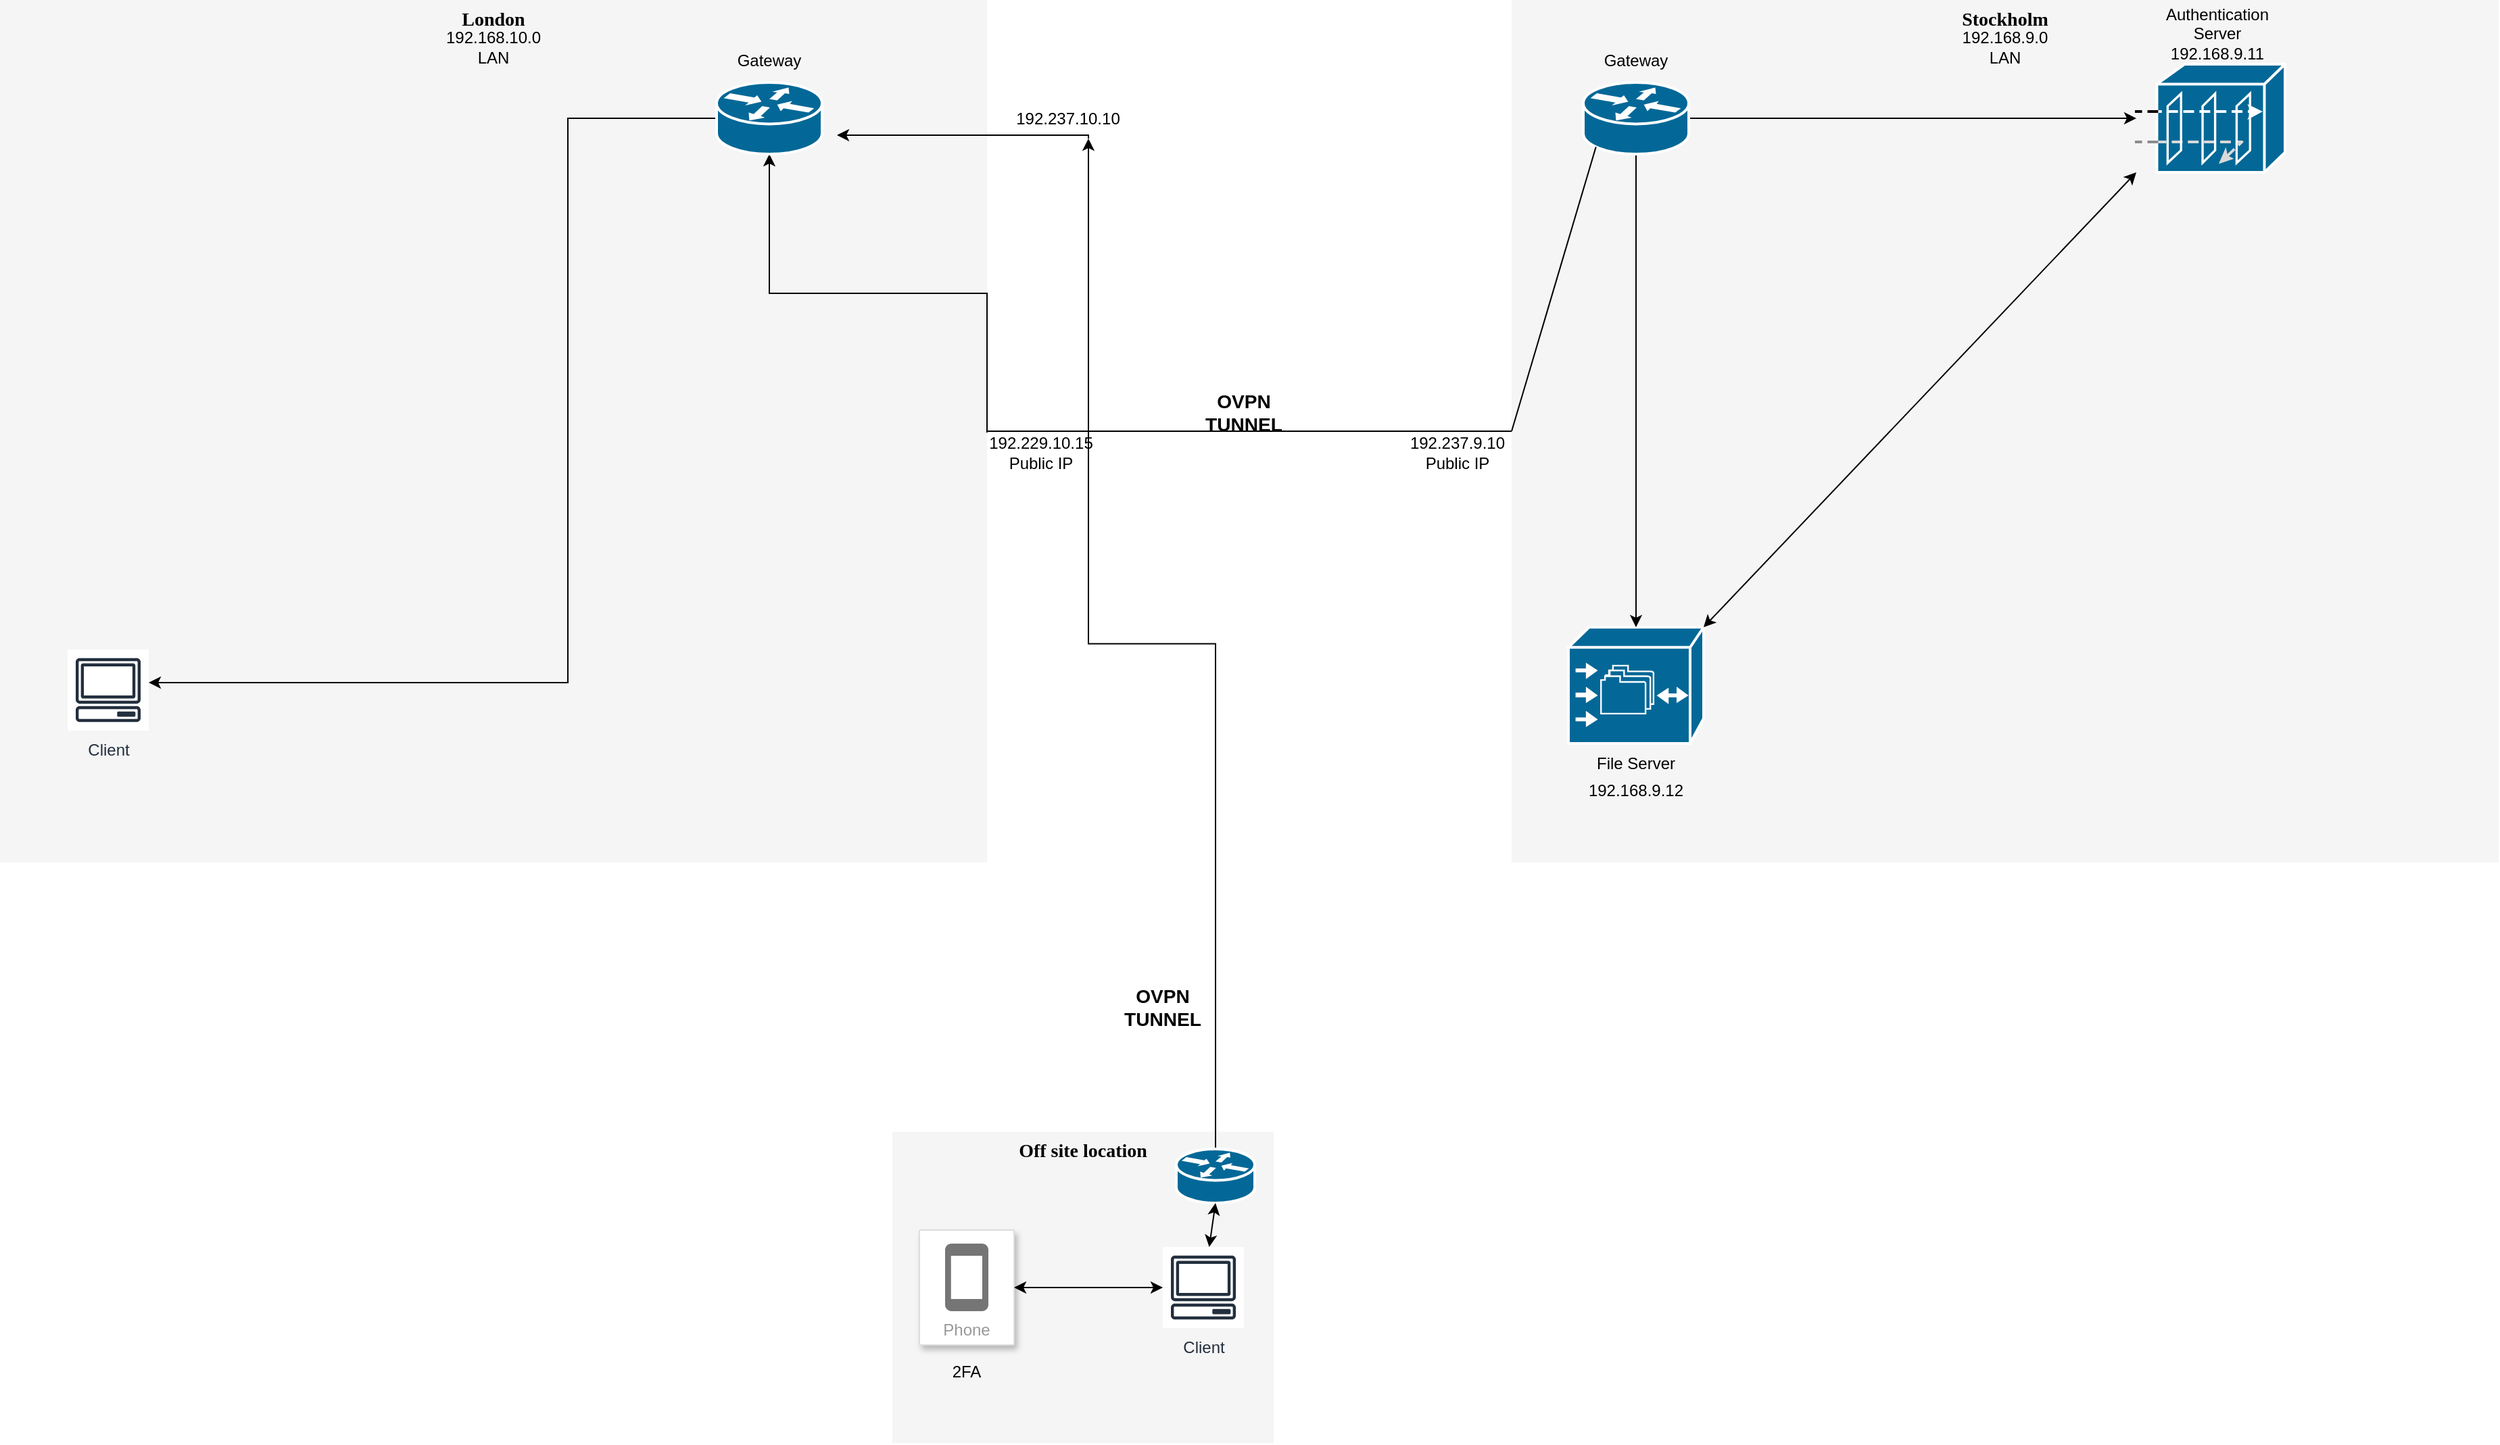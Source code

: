 <mxfile version="16.5.3" type="github">
  <diagram name="Page-1" id="c37626ed-c26b-45fb-9056-f9ebc6bb27b6">
    <mxGraphModel dx="265" dy="644" grid="1" gridSize="10" guides="1" tooltips="1" connect="1" arrows="1" fold="1" page="1" pageScale="1" pageWidth="1100" pageHeight="850" background="none" math="0" shadow="0">
      <root>
        <mxCell id="0" />
        <mxCell id="1" parent="0" />
        <mxCell id="N28YlUNtLmQZ9LZBREEU-2" value="Stockholm" style="whiteSpace=wrap;html=1;rounded=0;shadow=0;comic=0;strokeWidth=1;fontFamily=Verdana;fontSize=14;fillColor=#f5f5f5;strokeColor=none;fontStyle=1;verticalAlign=top;" parent="1" vertex="1">
          <mxGeometry x="2218" y="120" width="730" height="638" as="geometry" />
        </mxCell>
        <mxCell id="1c7a67bf8fd3230f-20" value="" style="shape=mxgraph.cisco.storage.cisco_file_engine;html=1;dashed=0;fillColor=#036897;strokeColor=#ffffff;strokeWidth=2;verticalLabelPosition=bottom;verticalAlign=top;rounded=0;shadow=0;comic=0;fontFamily=Verdana;fontSize=12;" parent="1" vertex="1">
          <mxGeometry x="2260" y="584" width="100" height="86" as="geometry" />
        </mxCell>
        <mxCell id="N28YlUNtLmQZ9LZBREEU-1" value="London" style="whiteSpace=wrap;html=1;rounded=0;shadow=0;comic=0;strokeWidth=1;fontFamily=Verdana;fontSize=14;fillColor=#f5f5f5;strokeColor=none;fontStyle=1;verticalAlign=top;" parent="1" vertex="1">
          <mxGeometry x="1100" y="120" width="730" height="638" as="geometry" />
        </mxCell>
        <mxCell id="N28YlUNtLmQZ9LZBREEU-7" value="" style="endArrow=none;html=1;rounded=0;exitX=1;exitY=0.5;exitDx=0;exitDy=0;entryX=0;entryY=0.5;entryDx=0;entryDy=0;" parent="1" source="N28YlUNtLmQZ9LZBREEU-1" target="N28YlUNtLmQZ9LZBREEU-2" edge="1">
          <mxGeometry width="50" height="50" relative="1" as="geometry">
            <mxPoint x="1980" y="570" as="sourcePoint" />
            <mxPoint x="2030" y="520" as="targetPoint" />
          </mxGeometry>
        </mxCell>
        <mxCell id="N28YlUNtLmQZ9LZBREEU-8" value="&lt;h3&gt;OVPN TUNNEL&lt;/h3&gt;" style="text;html=1;strokeColor=none;fillColor=none;align=center;verticalAlign=middle;whiteSpace=wrap;rounded=0;" parent="1" vertex="1">
          <mxGeometry x="1990" y="410" width="60" height="30" as="geometry" />
        </mxCell>
        <mxCell id="N28YlUNtLmQZ9LZBREEU-9" value="192.237.9.10&lt;br&gt;Public IP" style="text;html=1;strokeColor=none;fillColor=none;align=center;verticalAlign=middle;whiteSpace=wrap;rounded=0;" parent="1" vertex="1">
          <mxGeometry x="2138" y="440" width="80" height="30" as="geometry" />
        </mxCell>
        <mxCell id="N28YlUNtLmQZ9LZBREEU-46" style="edgeStyle=orthogonalEdgeStyle;rounded=0;orthogonalLoop=1;jettySize=auto;html=1;exitX=0;exitY=0;exitDx=0;exitDy=0;" parent="1" source="N28YlUNtLmQZ9LZBREEU-10" target="N28YlUNtLmQZ9LZBREEU-36" edge="1">
          <mxGeometry relative="1" as="geometry" />
        </mxCell>
        <mxCell id="N28YlUNtLmQZ9LZBREEU-10" value="192.229.10.15&lt;br&gt;Public IP" style="text;html=1;strokeColor=none;fillColor=none;align=center;verticalAlign=middle;whiteSpace=wrap;rounded=0;" parent="1" vertex="1">
          <mxGeometry x="1830" y="440" width="80" height="30" as="geometry" />
        </mxCell>
        <mxCell id="N28YlUNtLmQZ9LZBREEU-13" value="File Server" style="text;html=1;strokeColor=none;fillColor=none;align=center;verticalAlign=middle;whiteSpace=wrap;rounded=0;" parent="1" vertex="1">
          <mxGeometry x="2280" y="670" width="60" height="30" as="geometry" />
        </mxCell>
        <mxCell id="N28YlUNtLmQZ9LZBREEU-33" style="edgeStyle=orthogonalEdgeStyle;rounded=0;orthogonalLoop=1;jettySize=auto;html=1;entryX=0;entryY=0.5;entryDx=0;entryDy=0;entryPerimeter=0;" parent="1" source="N28YlUNtLmQZ9LZBREEU-14" target="N28YlUNtLmQZ9LZBREEU-18" edge="1">
          <mxGeometry relative="1" as="geometry" />
        </mxCell>
        <mxCell id="N28YlUNtLmQZ9LZBREEU-34" style="edgeStyle=orthogonalEdgeStyle;rounded=0;orthogonalLoop=1;jettySize=auto;html=1;exitX=0.12;exitY=0.9;exitDx=0;exitDy=0;exitPerimeter=0;entryX=0.5;entryY=0;entryDx=0;entryDy=0;entryPerimeter=0;" parent="1" source="N28YlUNtLmQZ9LZBREEU-14" target="1c7a67bf8fd3230f-20" edge="1">
          <mxGeometry relative="1" as="geometry">
            <Array as="points">
              <mxPoint x="2310" y="229" />
            </Array>
          </mxGeometry>
        </mxCell>
        <mxCell id="N28YlUNtLmQZ9LZBREEU-14" value="" style="shape=mxgraph.cisco.routers.router;sketch=0;html=1;pointerEvents=1;dashed=0;fillColor=#036897;strokeColor=#ffffff;strokeWidth=2;verticalLabelPosition=bottom;verticalAlign=top;align=center;outlineConnect=0;" parent="1" vertex="1">
          <mxGeometry x="2271" y="181" width="78" height="53" as="geometry" />
        </mxCell>
        <mxCell id="N28YlUNtLmQZ9LZBREEU-15" value="Gateway" style="text;html=1;strokeColor=none;fillColor=none;align=center;verticalAlign=middle;whiteSpace=wrap;rounded=0;" parent="1" vertex="1">
          <mxGeometry x="2280" y="150" width="60" height="30" as="geometry" />
        </mxCell>
        <mxCell id="N28YlUNtLmQZ9LZBREEU-18" value="" style="shape=mxgraph.cisco.security.guard;sketch=0;html=1;pointerEvents=1;dashed=0;fillColor=#036897;strokeColor=#ffffff;strokeWidth=2;verticalLabelPosition=bottom;verticalAlign=top;align=center;outlineConnect=0;" parent="1" vertex="1">
          <mxGeometry x="2680" y="167.5" width="110" height="80" as="geometry" />
        </mxCell>
        <mxCell id="N28YlUNtLmQZ9LZBREEU-19" value="Authentication&lt;br&gt;Server&lt;br&gt;192.168.9.11" style="text;html=1;strokeColor=none;fillColor=none;align=center;verticalAlign=middle;whiteSpace=wrap;rounded=0;" parent="1" vertex="1">
          <mxGeometry x="2710" y="130" width="60" height="30" as="geometry" />
        </mxCell>
        <mxCell id="N28YlUNtLmQZ9LZBREEU-24" value="" style="endArrow=classic;startArrow=classic;html=1;rounded=0;exitX=1;exitY=0;exitDx=0;exitDy=0;exitPerimeter=0;entryX=0;entryY=1;entryDx=0;entryDy=0;entryPerimeter=0;" parent="1" source="1c7a67bf8fd3230f-20" target="N28YlUNtLmQZ9LZBREEU-18" edge="1">
          <mxGeometry width="50" height="50" relative="1" as="geometry">
            <mxPoint x="2370" y="560" as="sourcePoint" />
            <mxPoint x="2420" y="510" as="targetPoint" />
          </mxGeometry>
        </mxCell>
        <mxCell id="N28YlUNtLmQZ9LZBREEU-26" value="192.168.9.0&lt;br&gt;LAN" style="text;html=1;strokeColor=none;fillColor=none;align=center;verticalAlign=middle;whiteSpace=wrap;rounded=0;" parent="1" vertex="1">
          <mxGeometry x="2543" y="140" width="80" height="30" as="geometry" />
        </mxCell>
        <mxCell id="N28YlUNtLmQZ9LZBREEU-27" value="192.168.9.12" style="text;html=1;strokeColor=none;fillColor=none;align=center;verticalAlign=middle;whiteSpace=wrap;rounded=0;" parent="1" vertex="1">
          <mxGeometry x="2270" y="690" width="80" height="30" as="geometry" />
        </mxCell>
        <mxCell id="N28YlUNtLmQZ9LZBREEU-29" value="" style="endArrow=none;html=1;rounded=0;exitX=0;exitY=0.5;exitDx=0;exitDy=0;entryX=0.12;entryY=0.9;entryDx=0;entryDy=0;entryPerimeter=0;" parent="1" source="N28YlUNtLmQZ9LZBREEU-2" target="N28YlUNtLmQZ9LZBREEU-14" edge="1">
          <mxGeometry width="50" height="50" relative="1" as="geometry">
            <mxPoint x="2080" y="370" as="sourcePoint" />
            <mxPoint x="2130" y="320" as="targetPoint" />
          </mxGeometry>
        </mxCell>
        <mxCell id="N28YlUNtLmQZ9LZBREEU-50" style="edgeStyle=orthogonalEdgeStyle;rounded=0;orthogonalLoop=1;jettySize=auto;html=1;exitX=0;exitY=0.5;exitDx=0;exitDy=0;exitPerimeter=0;" parent="1" source="N28YlUNtLmQZ9LZBREEU-36" edge="1">
          <mxGeometry relative="1" as="geometry">
            <mxPoint x="1210" y="625" as="targetPoint" />
            <Array as="points">
              <mxPoint x="1520" y="208" />
              <mxPoint x="1520" y="625" />
            </Array>
          </mxGeometry>
        </mxCell>
        <mxCell id="N28YlUNtLmQZ9LZBREEU-36" value="" style="shape=mxgraph.cisco.routers.router;sketch=0;html=1;pointerEvents=1;dashed=0;fillColor=#036897;strokeColor=#ffffff;strokeWidth=2;verticalLabelPosition=bottom;verticalAlign=top;align=center;outlineConnect=0;" parent="1" vertex="1">
          <mxGeometry x="1630" y="181" width="78" height="53" as="geometry" />
        </mxCell>
        <mxCell id="N28YlUNtLmQZ9LZBREEU-37" value="Gateway" style="text;html=1;strokeColor=none;fillColor=none;align=center;verticalAlign=middle;whiteSpace=wrap;rounded=0;" parent="1" vertex="1">
          <mxGeometry x="1639" y="150" width="60" height="30" as="geometry" />
        </mxCell>
        <mxCell id="N28YlUNtLmQZ9LZBREEU-51" style="edgeStyle=orthogonalEdgeStyle;rounded=0;orthogonalLoop=1;jettySize=auto;html=1;exitX=0.75;exitY=1;exitDx=0;exitDy=0;" parent="1" edge="1" source="N28YlUNtLmQZ9LZBREEU-52">
          <mxGeometry relative="1" as="geometry">
            <mxPoint x="1911" y="370" as="sourcePoint" />
            <Array as="points">
              <mxPoint x="1905" y="220" />
            </Array>
            <mxPoint x="1719" y="220" as="targetPoint" />
          </mxGeometry>
        </mxCell>
        <mxCell id="N28YlUNtLmQZ9LZBREEU-43" value="192.168.10.0&lt;br&gt;LAN" style="text;html=1;strokeColor=none;fillColor=none;align=center;verticalAlign=middle;whiteSpace=wrap;rounded=0;" parent="1" vertex="1">
          <mxGeometry x="1435" y="140" width="60" height="30" as="geometry" />
        </mxCell>
        <mxCell id="N28YlUNtLmQZ9LZBREEU-52" value="192.237.10.10" style="text;html=1;strokeColor=none;fillColor=none;align=center;verticalAlign=middle;whiteSpace=wrap;rounded=0;" parent="1" vertex="1">
          <mxGeometry x="1860" y="192.5" width="60" height="30" as="geometry" />
        </mxCell>
        <mxCell id="N28YlUNtLmQZ9LZBREEU-55" value="Client" style="sketch=0;outlineConnect=0;fontColor=#232F3E;gradientColor=none;strokeColor=#232F3E;fillColor=#ffffff;dashed=0;verticalLabelPosition=bottom;verticalAlign=top;align=center;html=1;fontSize=12;fontStyle=0;aspect=fixed;shape=mxgraph.aws4.resourceIcon;resIcon=mxgraph.aws4.client;fontFamily=Helvetica;" parent="1" vertex="1">
          <mxGeometry x="1150" y="600.5" width="60" height="60" as="geometry" />
        </mxCell>
        <mxCell id="gRUcOE9CfGCtsJtimKDV-1" value="Off site location" style="whiteSpace=wrap;html=1;rounded=0;shadow=0;comic=0;strokeWidth=1;fontFamily=Verdana;fontSize=14;fillColor=#f5f5f5;strokeColor=none;fontStyle=1;verticalAlign=top;" parent="1" vertex="1">
          <mxGeometry x="1760" y="957.25" width="282" height="230.5" as="geometry" />
        </mxCell>
        <mxCell id="gRUcOE9CfGCtsJtimKDV-2" value="Phone" style="strokeColor=#dddddd;shadow=1;strokeWidth=1;rounded=1;absoluteArcSize=1;arcSize=2;labelPosition=center;verticalLabelPosition=middle;align=center;verticalAlign=bottom;spacingLeft=0;fontColor=#999999;fontSize=12;whiteSpace=wrap;spacingBottom=2;" parent="1" vertex="1">
          <mxGeometry x="1780" y="1030" width="70" height="85" as="geometry" />
        </mxCell>
        <mxCell id="gRUcOE9CfGCtsJtimKDV-3" value="" style="sketch=0;dashed=0;connectable=0;html=1;fillColor=#757575;strokeColor=none;shape=mxgraph.gcp2.phone;part=1;" parent="gRUcOE9CfGCtsJtimKDV-2" vertex="1">
          <mxGeometry x="0.5" width="32" height="50" relative="1" as="geometry">
            <mxPoint x="-16" y="10" as="offset" />
          </mxGeometry>
        </mxCell>
        <mxCell id="gRUcOE9CfGCtsJtimKDV-4" value="Client" style="sketch=0;outlineConnect=0;fontColor=#232F3E;gradientColor=none;strokeColor=#232F3E;fillColor=#ffffff;dashed=0;verticalLabelPosition=bottom;verticalAlign=top;align=center;html=1;fontSize=12;fontStyle=0;aspect=fixed;shape=mxgraph.aws4.resourceIcon;resIcon=mxgraph.aws4.client;" parent="1" vertex="1">
          <mxGeometry x="1960" y="1042.5" width="60" height="60" as="geometry" />
        </mxCell>
        <mxCell id="gRUcOE9CfGCtsJtimKDV-6" value="" style="endArrow=classic;startArrow=classic;html=1;rounded=0;exitX=1;exitY=0.5;exitDx=0;exitDy=0;" parent="1" source="gRUcOE9CfGCtsJtimKDV-2" target="gRUcOE9CfGCtsJtimKDV-4" edge="1">
          <mxGeometry width="50" height="50" relative="1" as="geometry">
            <mxPoint x="1860" y="1110" as="sourcePoint" />
            <mxPoint x="1910" y="1060" as="targetPoint" />
          </mxGeometry>
        </mxCell>
        <mxCell id="gRUcOE9CfGCtsJtimKDV-9" style="edgeStyle=orthogonalEdgeStyle;rounded=0;orthogonalLoop=1;jettySize=auto;html=1;exitX=0.5;exitY=0;exitDx=0;exitDy=0;exitPerimeter=0;entryX=0.75;entryY=1;entryDx=0;entryDy=0;" parent="1" source="gRUcOE9CfGCtsJtimKDV-7" target="N28YlUNtLmQZ9LZBREEU-52" edge="1">
          <mxGeometry relative="1" as="geometry">
            <mxPoint x="1900" y="810" as="targetPoint" />
          </mxGeometry>
        </mxCell>
        <mxCell id="gRUcOE9CfGCtsJtimKDV-7" value="" style="shape=mxgraph.cisco.routers.router;sketch=0;html=1;pointerEvents=1;dashed=0;fillColor=#036897;strokeColor=#ffffff;strokeWidth=2;verticalLabelPosition=bottom;verticalAlign=top;align=center;outlineConnect=0;" parent="1" vertex="1">
          <mxGeometry x="1970" y="970" width="58" height="40" as="geometry" />
        </mxCell>
        <mxCell id="gRUcOE9CfGCtsJtimKDV-10" value="&lt;h3&gt;OVPN TUNNEL&lt;/h3&gt;" style="text;html=1;strokeColor=none;fillColor=none;align=center;verticalAlign=middle;whiteSpace=wrap;rounded=0;" parent="1" vertex="1">
          <mxGeometry x="1930" y="850" width="60" height="30" as="geometry" />
        </mxCell>
        <mxCell id="gRUcOE9CfGCtsJtimKDV-11" value="" style="endArrow=classic;startArrow=classic;html=1;rounded=0;entryX=0.5;entryY=1;entryDx=0;entryDy=0;entryPerimeter=0;" parent="1" source="gRUcOE9CfGCtsJtimKDV-4" target="gRUcOE9CfGCtsJtimKDV-7" edge="1">
          <mxGeometry width="50" height="50" relative="1" as="geometry">
            <mxPoint x="2000" y="1050" as="sourcePoint" />
            <mxPoint x="2050" y="1000" as="targetPoint" />
          </mxGeometry>
        </mxCell>
        <mxCell id="gRUcOE9CfGCtsJtimKDV-12" value="2FA" style="text;html=1;strokeColor=none;fillColor=none;align=center;verticalAlign=middle;whiteSpace=wrap;rounded=0;" parent="1" vertex="1">
          <mxGeometry x="1785" y="1120" width="60" height="30" as="geometry" />
        </mxCell>
      </root>
    </mxGraphModel>
  </diagram>
</mxfile>

